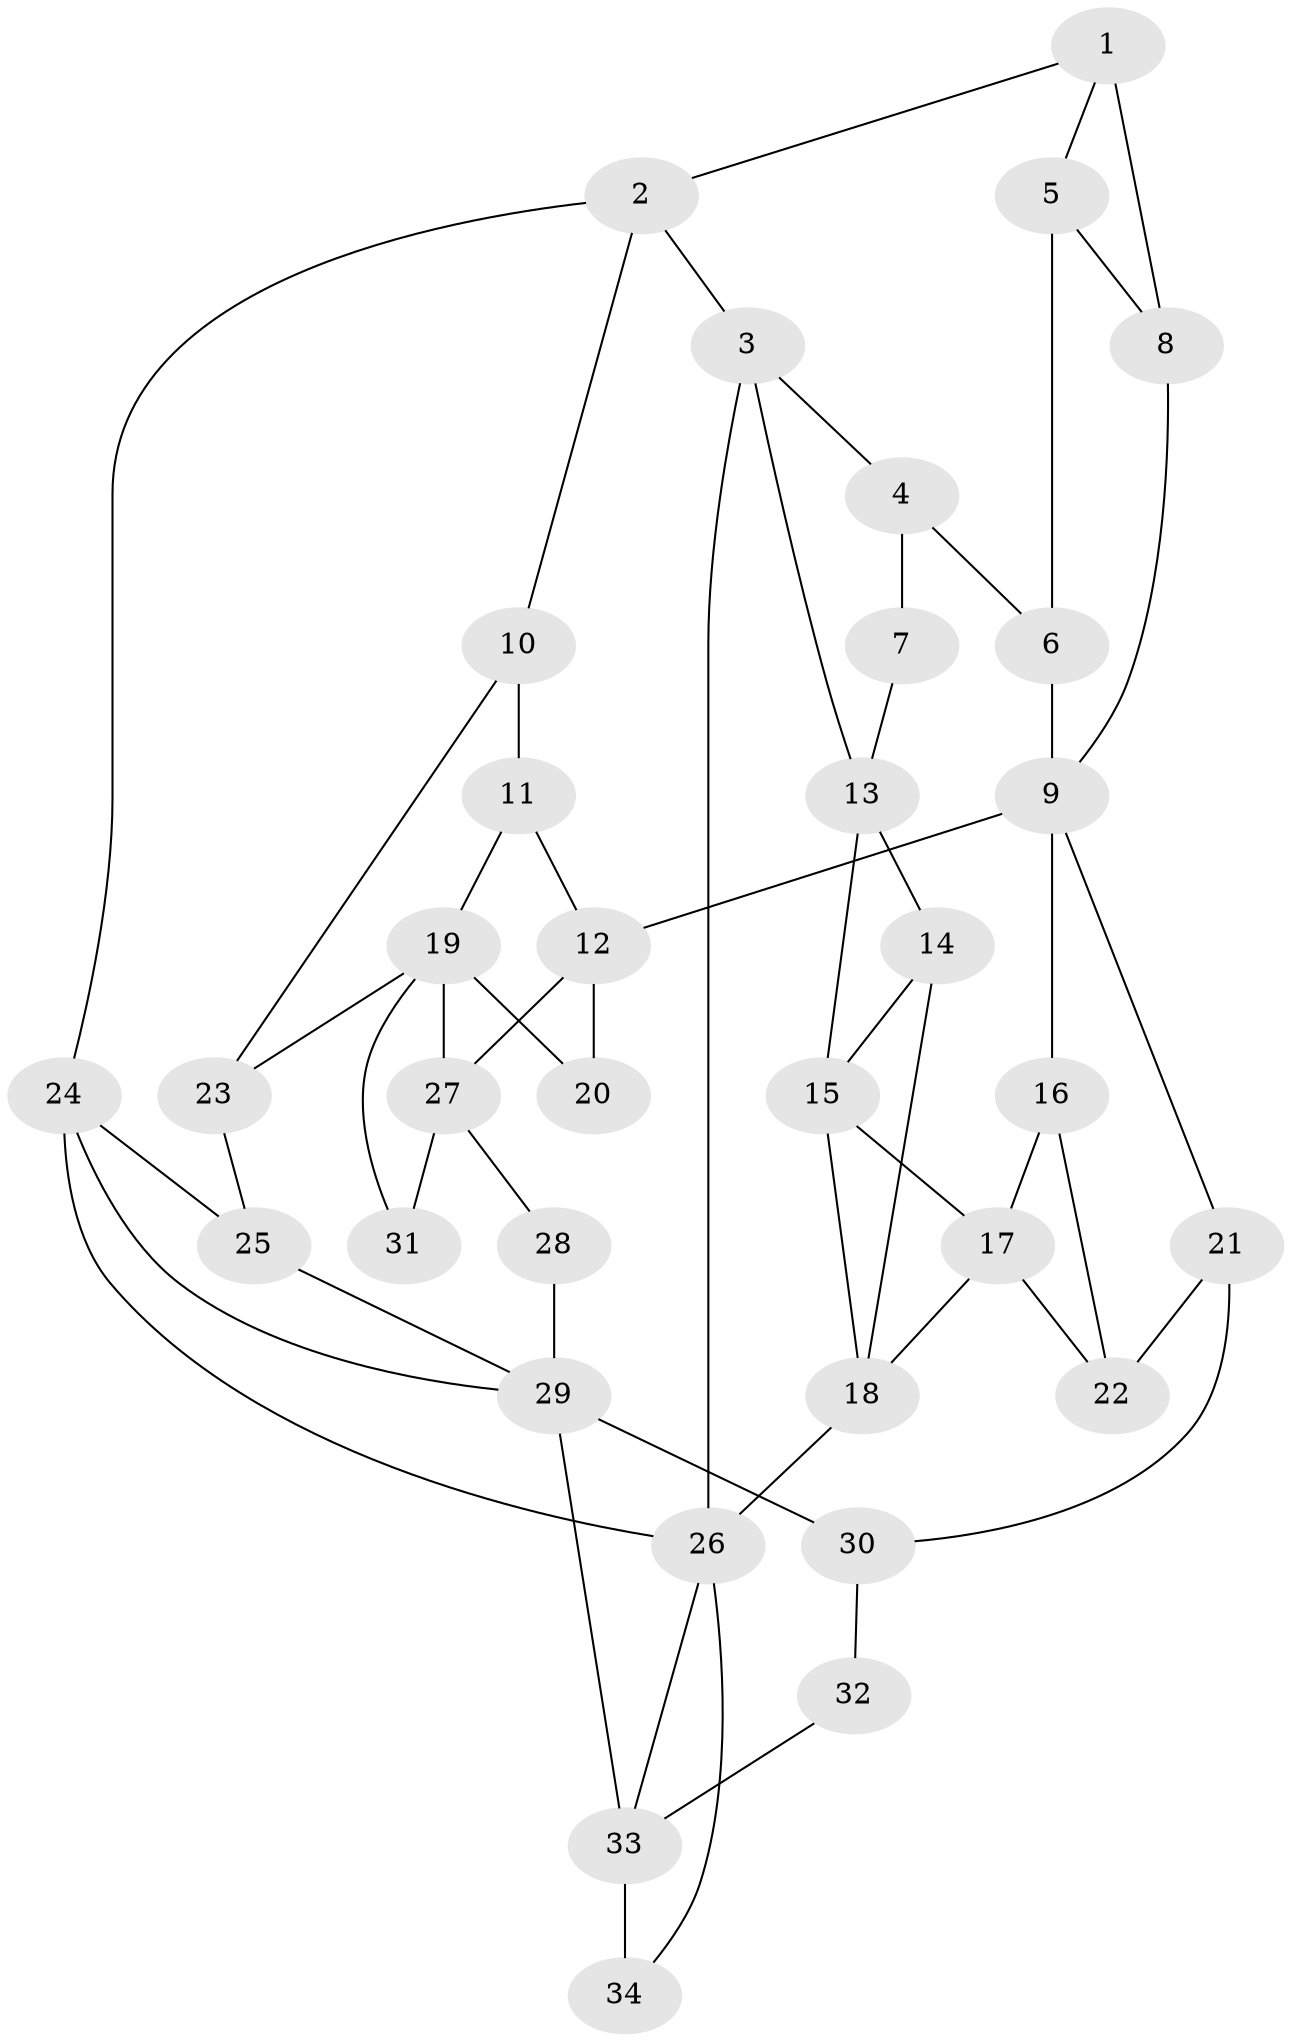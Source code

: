 // original degree distribution, {3: 0.04411764705882353, 6: 0.23529411764705882, 5: 0.4852941176470588, 4: 0.23529411764705882}
// Generated by graph-tools (version 1.1) at 2025/38/03/09/25 02:38:25]
// undirected, 34 vertices, 57 edges
graph export_dot {
graph [start="1"]
  node [color=gray90,style=filled];
  1;
  2;
  3;
  4;
  5;
  6;
  7;
  8;
  9;
  10;
  11;
  12;
  13;
  14;
  15;
  16;
  17;
  18;
  19;
  20;
  21;
  22;
  23;
  24;
  25;
  26;
  27;
  28;
  29;
  30;
  31;
  32;
  33;
  34;
  1 -- 2 [weight=1.0];
  1 -- 5 [weight=1.0];
  1 -- 8 [weight=2.0];
  2 -- 3 [weight=1.0];
  2 -- 10 [weight=1.0];
  2 -- 24 [weight=1.0];
  3 -- 4 [weight=1.0];
  3 -- 13 [weight=1.0];
  3 -- 26 [weight=1.0];
  4 -- 6 [weight=1.0];
  4 -- 7 [weight=2.0];
  5 -- 6 [weight=1.0];
  5 -- 8 [weight=1.0];
  6 -- 9 [weight=1.0];
  7 -- 13 [weight=1.0];
  8 -- 9 [weight=1.0];
  9 -- 12 [weight=2.0];
  9 -- 16 [weight=1.0];
  9 -- 21 [weight=1.0];
  10 -- 11 [weight=1.0];
  10 -- 23 [weight=1.0];
  11 -- 12 [weight=1.0];
  11 -- 19 [weight=1.0];
  12 -- 20 [weight=1.0];
  12 -- 27 [weight=1.0];
  13 -- 14 [weight=1.0];
  13 -- 15 [weight=1.0];
  14 -- 15 [weight=1.0];
  14 -- 18 [weight=1.0];
  15 -- 17 [weight=1.0];
  15 -- 18 [weight=1.0];
  16 -- 17 [weight=1.0];
  16 -- 22 [weight=1.0];
  17 -- 18 [weight=2.0];
  17 -- 22 [weight=1.0];
  18 -- 26 [weight=2.0];
  19 -- 20 [weight=2.0];
  19 -- 23 [weight=1.0];
  19 -- 27 [weight=1.0];
  19 -- 31 [weight=1.0];
  21 -- 22 [weight=1.0];
  21 -- 30 [weight=1.0];
  23 -- 25 [weight=1.0];
  24 -- 25 [weight=1.0];
  24 -- 26 [weight=1.0];
  24 -- 29 [weight=1.0];
  25 -- 29 [weight=1.0];
  26 -- 33 [weight=1.0];
  26 -- 34 [weight=1.0];
  27 -- 28 [weight=2.0];
  27 -- 31 [weight=2.0];
  28 -- 29 [weight=2.0];
  29 -- 30 [weight=1.0];
  29 -- 33 [weight=1.0];
  30 -- 32 [weight=1.0];
  32 -- 33 [weight=2.0];
  33 -- 34 [weight=2.0];
}
